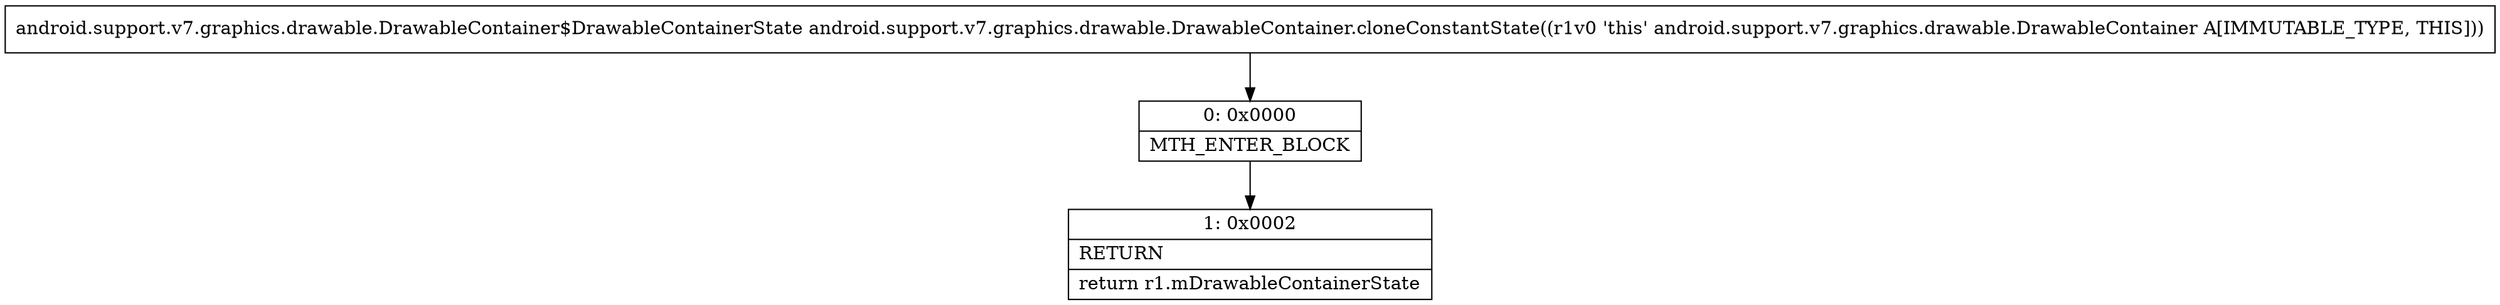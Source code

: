 digraph "CFG forandroid.support.v7.graphics.drawable.DrawableContainer.cloneConstantState()Landroid\/support\/v7\/graphics\/drawable\/DrawableContainer$DrawableContainerState;" {
Node_0 [shape=record,label="{0\:\ 0x0000|MTH_ENTER_BLOCK\l}"];
Node_1 [shape=record,label="{1\:\ 0x0002|RETURN\l|return r1.mDrawableContainerState\l}"];
MethodNode[shape=record,label="{android.support.v7.graphics.drawable.DrawableContainer$DrawableContainerState android.support.v7.graphics.drawable.DrawableContainer.cloneConstantState((r1v0 'this' android.support.v7.graphics.drawable.DrawableContainer A[IMMUTABLE_TYPE, THIS])) }"];
MethodNode -> Node_0;
Node_0 -> Node_1;
}

